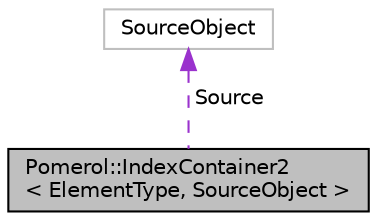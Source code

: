 digraph "Pomerol::IndexContainer2&lt; ElementType, SourceObject &gt;"
{
  edge [fontname="Helvetica",fontsize="10",labelfontname="Helvetica",labelfontsize="10"];
  node [fontname="Helvetica",fontsize="10",shape=record];
  Node1 [label="Pomerol::IndexContainer2\l\< ElementType, SourceObject \>",height=0.2,width=0.4,color="black", fillcolor="grey75", style="filled", fontcolor="black"];
  Node2 -> Node1 [dir="back",color="darkorchid3",fontsize="10",style="dashed",label=" Source" ,fontname="Helvetica"];
  Node2 [label="SourceObject",height=0.2,width=0.4,color="grey75", fillcolor="white", style="filled"];
}
